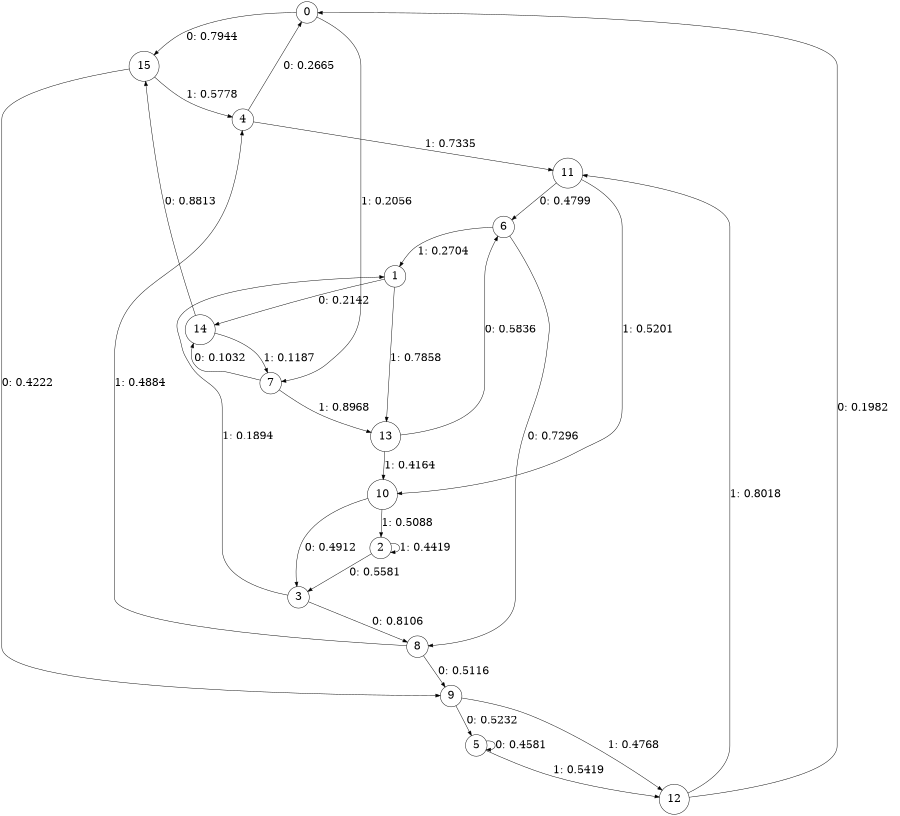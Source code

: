 digraph "ch8faceL4" {
size = "6,8.5";
ratio = "fill";
node [shape = circle];
node [fontsize = 24];
edge [fontsize = 24];
0 -> 15 [label = "0: 0.7944   "];
0 -> 7 [label = "1: 0.2056   "];
1 -> 14 [label = "0: 0.2142   "];
1 -> 13 [label = "1: 0.7858   "];
2 -> 3 [label = "0: 0.5581   "];
2 -> 2 [label = "1: 0.4419   "];
3 -> 8 [label = "0: 0.8106   "];
3 -> 1 [label = "1: 0.1894   "];
4 -> 0 [label = "0: 0.2665   "];
4 -> 11 [label = "1: 0.7335   "];
5 -> 5 [label = "0: 0.4581   "];
5 -> 12 [label = "1: 0.5419   "];
6 -> 8 [label = "0: 0.7296   "];
6 -> 1 [label = "1: 0.2704   "];
7 -> 14 [label = "0: 0.1032   "];
7 -> 13 [label = "1: 0.8968   "];
8 -> 9 [label = "0: 0.5116   "];
8 -> 4 [label = "1: 0.4884   "];
9 -> 5 [label = "0: 0.5232   "];
9 -> 12 [label = "1: 0.4768   "];
10 -> 3 [label = "0: 0.4912   "];
10 -> 2 [label = "1: 0.5088   "];
11 -> 6 [label = "0: 0.4799   "];
11 -> 10 [label = "1: 0.5201   "];
12 -> 0 [label = "0: 0.1982   "];
12 -> 11 [label = "1: 0.8018   "];
13 -> 6 [label = "0: 0.5836   "];
13 -> 10 [label = "1: 0.4164   "];
14 -> 15 [label = "0: 0.8813   "];
14 -> 7 [label = "1: 0.1187   "];
15 -> 9 [label = "0: 0.4222   "];
15 -> 4 [label = "1: 0.5778   "];
}